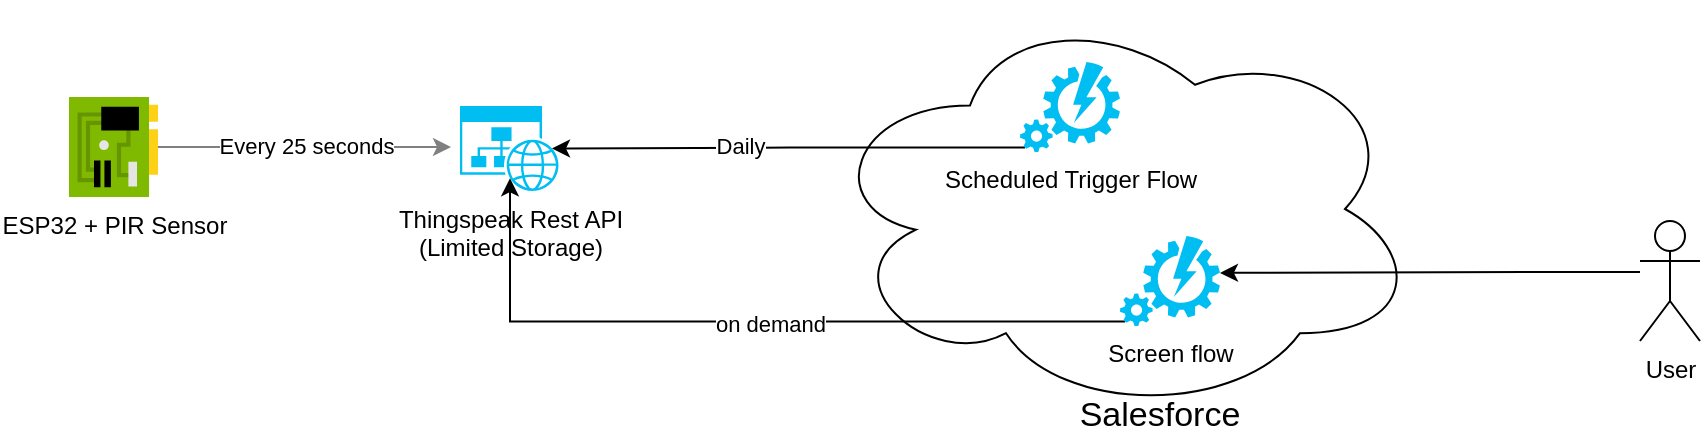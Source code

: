 <mxfile version="14.4.2" type="github">
  <diagram id="7gcUSTIZ7YSJ5vT40chW" name="Page-1">
    <mxGraphModel dx="946" dy="500" grid="1" gridSize="10" guides="1" tooltips="1" connect="1" arrows="1" fold="1" page="1" pageScale="1" pageWidth="1169" pageHeight="827" math="0" shadow="0">
      <root>
        <mxCell id="0" />
        <mxCell id="1" parent="0" />
        <mxCell id="SZY12_XKgGBlkoAp8IEY-12" style="edgeStyle=orthogonalEdgeStyle;rounded=0;orthogonalLoop=1;jettySize=auto;html=1;strokeColor=#808080;" parent="1" source="SZY12_XKgGBlkoAp8IEY-1" edge="1">
          <mxGeometry relative="1" as="geometry">
            <mxPoint x="375.5" y="245.5" as="targetPoint" />
          </mxGeometry>
        </mxCell>
        <mxCell id="y2p2XLBIWcmQNdFaYHUd-9" value="Every 25 seconds" style="edgeLabel;html=1;align=center;verticalAlign=middle;resizable=0;points=[];" parent="SZY12_XKgGBlkoAp8IEY-12" vertex="1" connectable="0">
          <mxGeometry x="0.141" y="2" relative="1" as="geometry">
            <mxPoint y="1" as="offset" />
          </mxGeometry>
        </mxCell>
        <mxCell id="SZY12_XKgGBlkoAp8IEY-1" value="ESP32 + PIR Sensor" style="aspect=fixed;html=1;perimeter=none;align=center;shadow=0;dashed=0;image;fontSize=12;image=img/lib/mscae/NetworkInterfaceCard.svg;" parent="1" vertex="1">
          <mxGeometry x="184.5" y="220.5" width="44.5" height="50" as="geometry" />
        </mxCell>
        <mxCell id="y2p2XLBIWcmQNdFaYHUd-1" value="Thingspeak Rest API &lt;br&gt;(Limited Storage)" style="verticalLabelPosition=bottom;html=1;verticalAlign=top;align=center;strokeColor=none;fillColor=#00BEF2;shape=mxgraph.azure.website_generic;pointerEvents=1;" parent="1" vertex="1">
          <mxGeometry x="380" y="225" width="50" height="42.5" as="geometry" />
        </mxCell>
        <mxCell id="y2p2XLBIWcmQNdFaYHUd-2" value="" style="ellipse;shape=cloud;whiteSpace=wrap;html=1;" parent="1" vertex="1">
          <mxGeometry x="560" y="173" width="300" height="207" as="geometry" />
        </mxCell>
        <mxCell id="y2p2XLBIWcmQNdFaYHUd-3" style="edgeStyle=orthogonalEdgeStyle;rounded=0;orthogonalLoop=1;jettySize=auto;html=1;exitX=0.05;exitY=0.95;exitDx=0;exitDy=0;exitPerimeter=0;entryX=0.92;entryY=0.5;entryDx=0;entryDy=0;entryPerimeter=0;" parent="1" source="y2p2XLBIWcmQNdFaYHUd-4" target="y2p2XLBIWcmQNdFaYHUd-1" edge="1">
          <mxGeometry relative="1" as="geometry">
            <mxPoint x="216.75" y="255.5" as="sourcePoint" />
            <mxPoint x="470" y="250" as="targetPoint" />
          </mxGeometry>
        </mxCell>
        <mxCell id="y2p2XLBIWcmQNdFaYHUd-10" value="Daily" style="edgeLabel;html=1;align=center;verticalAlign=middle;resizable=0;points=[];" parent="y2p2XLBIWcmQNdFaYHUd-3" vertex="1" connectable="0">
          <mxGeometry x="0.205" y="-2" relative="1" as="geometry">
            <mxPoint as="offset" />
          </mxGeometry>
        </mxCell>
        <mxCell id="y2p2XLBIWcmQNdFaYHUd-4" value="Scheduled Trigger Flow" style="verticalLabelPosition=bottom;html=1;verticalAlign=top;align=center;strokeColor=none;fillColor=#00BEF2;shape=mxgraph.azure.automation;pointerEvents=1;" parent="1" vertex="1">
          <mxGeometry x="660" y="203" width="50" height="45" as="geometry" />
        </mxCell>
        <mxCell id="y2p2XLBIWcmQNdFaYHUd-7" value="&lt;font style=&quot;font-size: 17px&quot;&gt;Salesforce&lt;/font&gt;" style="text;html=1;strokeColor=none;fillColor=none;align=center;verticalAlign=middle;whiteSpace=wrap;rounded=0;" parent="1" vertex="1">
          <mxGeometry x="640" y="370" width="180" height="20" as="geometry" />
        </mxCell>
        <mxCell id="oTjhMitiewu1JEgrysfr-2" style="edgeStyle=orthogonalEdgeStyle;rounded=0;orthogonalLoop=1;jettySize=auto;html=1;exitX=0.05;exitY=0.95;exitDx=0;exitDy=0;exitPerimeter=0;entryX=0.5;entryY=0.85;entryDx=0;entryDy=0;entryPerimeter=0;" edge="1" parent="1" source="oTjhMitiewu1JEgrysfr-1" target="y2p2XLBIWcmQNdFaYHUd-1">
          <mxGeometry relative="1" as="geometry" />
        </mxCell>
        <mxCell id="oTjhMitiewu1JEgrysfr-3" value="on demand" style="edgeLabel;html=1;align=center;verticalAlign=middle;resizable=0;points=[];" vertex="1" connectable="0" parent="oTjhMitiewu1JEgrysfr-2">
          <mxGeometry x="-0.062" y="1" relative="1" as="geometry">
            <mxPoint as="offset" />
          </mxGeometry>
        </mxCell>
        <mxCell id="oTjhMitiewu1JEgrysfr-1" value="Screen flow" style="verticalLabelPosition=bottom;html=1;verticalAlign=top;align=center;strokeColor=none;fillColor=#00BEF2;shape=mxgraph.azure.automation;pointerEvents=1;" vertex="1" parent="1">
          <mxGeometry x="710" y="290" width="50" height="45" as="geometry" />
        </mxCell>
        <mxCell id="oTjhMitiewu1JEgrysfr-5" style="edgeStyle=orthogonalEdgeStyle;rounded=0;orthogonalLoop=1;jettySize=auto;html=1;entryX=1;entryY=0.41;entryDx=0;entryDy=0;entryPerimeter=0;strokeColor=#000000;" edge="1" parent="1" source="oTjhMitiewu1JEgrysfr-4" target="oTjhMitiewu1JEgrysfr-1">
          <mxGeometry relative="1" as="geometry">
            <Array as="points">
              <mxPoint x="920" y="308" />
              <mxPoint x="920" y="308" />
            </Array>
          </mxGeometry>
        </mxCell>
        <mxCell id="oTjhMitiewu1JEgrysfr-4" value="User" style="shape=umlActor;verticalLabelPosition=bottom;verticalAlign=top;html=1;outlineConnect=0;" vertex="1" parent="1">
          <mxGeometry x="970" y="282.5" width="30" height="60" as="geometry" />
        </mxCell>
      </root>
    </mxGraphModel>
  </diagram>
</mxfile>
